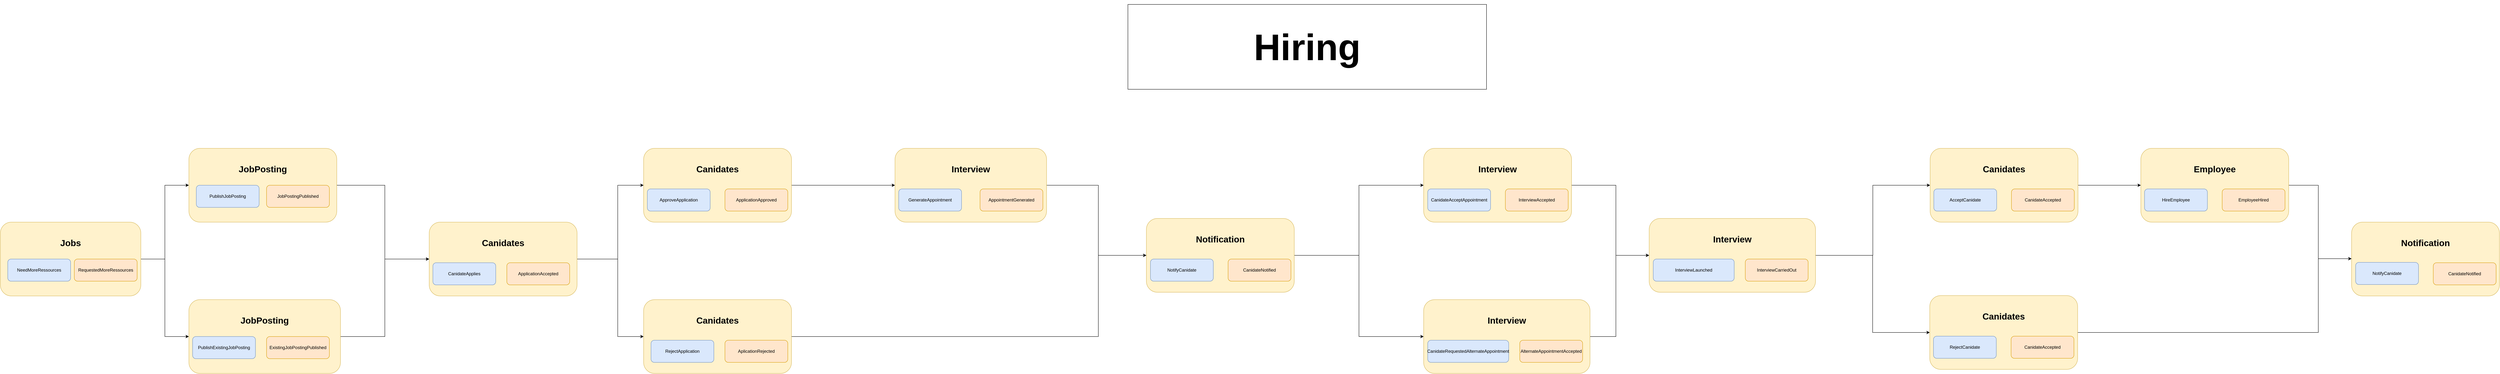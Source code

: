 <mxfile version="20.3.6" type="device"><diagram id="GU2N_Vf82YmYc-pFi1z7" name="Page-1"><mxGraphModel dx="8129" dy="3860" grid="1" gridSize="10" guides="1" tooltips="1" connect="1" arrows="1" fold="1" page="1" pageScale="1" pageWidth="1019" pageHeight="1320" math="0" shadow="0"><root><mxCell id="0"/><mxCell id="1" parent="0"/><mxCell id="E-fhsrGvc28FiKm95FOz-7" style="edgeStyle=orthogonalEdgeStyle;rounded=0;orthogonalLoop=1;jettySize=auto;html=1;" edge="1" parent="1" source="E-fhsrGvc28FiKm95FOz-2" target="E-fhsrGvc28FiKm95FOz-6"><mxGeometry relative="1" as="geometry"/></mxCell><mxCell id="E-fhsrGvc28FiKm95FOz-8" style="edgeStyle=orthogonalEdgeStyle;rounded=0;orthogonalLoop=1;jettySize=auto;html=1;entryX=0;entryY=0.5;entryDx=0;entryDy=0;" edge="1" parent="1" source="E-fhsrGvc28FiKm95FOz-2" target="E-fhsrGvc28FiKm95FOz-9"><mxGeometry relative="1" as="geometry"><mxPoint x="-510" y="1070" as="targetPoint"/></mxGeometry></mxCell><mxCell id="E-fhsrGvc28FiKm95FOz-2" value="&lt;h1&gt;Jobs&lt;/h1&gt;&lt;div&gt;&lt;br&gt;&lt;/div&gt;&lt;div&gt;&lt;br&gt;&lt;/div&gt;&lt;div&gt;&lt;br&gt;&lt;/div&gt;&lt;div&gt;&lt;br&gt;&lt;/div&gt;&lt;div&gt;&lt;br&gt;&lt;/div&gt;&lt;div&gt;&lt;br&gt;&lt;/div&gt;" style="rounded=1;whiteSpace=wrap;html=1;fillColor=#fff2cc;strokeColor=#d6b656;" vertex="1" parent="1"><mxGeometry x="-1000" y="720" width="380" height="200" as="geometry"/></mxCell><mxCell id="E-fhsrGvc28FiKm95FOz-4" value="NeedMoreRessources" style="rounded=1;whiteSpace=wrap;html=1;fillColor=#dae8fc;strokeColor=#6c8ebf;" vertex="1" parent="1"><mxGeometry x="-980" y="820" width="170" height="60" as="geometry"/></mxCell><mxCell id="E-fhsrGvc28FiKm95FOz-5" value="RequestedMoreRessources" style="rounded=1;whiteSpace=wrap;html=1;fillColor=#ffe6cc;strokeColor=#d79b00;" vertex="1" parent="1"><mxGeometry x="-800" y="820" width="170" height="60" as="geometry"/></mxCell><mxCell id="E-fhsrGvc28FiKm95FOz-19" style="edgeStyle=orthogonalEdgeStyle;rounded=0;orthogonalLoop=1;jettySize=auto;html=1;entryX=0;entryY=0.5;entryDx=0;entryDy=0;" edge="1" parent="1" source="E-fhsrGvc28FiKm95FOz-6" target="E-fhsrGvc28FiKm95FOz-18"><mxGeometry relative="1" as="geometry"><Array as="points"><mxPoint x="40" y="620"/><mxPoint x="40" y="820"/></Array></mxGeometry></mxCell><mxCell id="E-fhsrGvc28FiKm95FOz-6" value="&lt;h1&gt;JobPosting&lt;/h1&gt;&lt;div&gt;&lt;br&gt;&lt;/div&gt;&lt;div&gt;&lt;br&gt;&lt;/div&gt;&lt;div&gt;&lt;br&gt;&lt;/div&gt;&lt;div&gt;&lt;br&gt;&lt;/div&gt;&lt;div&gt;&lt;br&gt;&lt;/div&gt;&lt;div&gt;&lt;br&gt;&lt;/div&gt;" style="rounded=1;whiteSpace=wrap;html=1;fillColor=#fff2cc;strokeColor=#d6b656;" vertex="1" parent="1"><mxGeometry x="-490" y="520" width="400" height="200" as="geometry"/></mxCell><mxCell id="E-fhsrGvc28FiKm95FOz-17" style="edgeStyle=orthogonalEdgeStyle;rounded=0;orthogonalLoop=1;jettySize=auto;html=1;entryX=0;entryY=0.5;entryDx=0;entryDy=0;" edge="1" parent="1" source="E-fhsrGvc28FiKm95FOz-9" target="E-fhsrGvc28FiKm95FOz-18"><mxGeometry relative="1" as="geometry"><mxPoint x="140" y="820" as="targetPoint"/><Array as="points"><mxPoint x="40" y="1030"/><mxPoint x="40" y="820"/></Array></mxGeometry></mxCell><mxCell id="E-fhsrGvc28FiKm95FOz-9" value="&lt;h1&gt;JobPosting&lt;/h1&gt;&lt;div&gt;&lt;br&gt;&lt;/div&gt;&lt;div&gt;&lt;br&gt;&lt;/div&gt;&lt;div&gt;&lt;br&gt;&lt;/div&gt;&lt;div&gt;&lt;br&gt;&lt;/div&gt;&lt;div&gt;&lt;br&gt;&lt;/div&gt;&lt;div&gt;&lt;br&gt;&lt;/div&gt;" style="rounded=1;whiteSpace=wrap;html=1;fillColor=#fff2cc;strokeColor=#d6b656;direction=east;" vertex="1" parent="1"><mxGeometry x="-490" y="930" width="410" height="200" as="geometry"/></mxCell><mxCell id="E-fhsrGvc28FiKm95FOz-10" value="PublishExistingJobPosting" style="rounded=1;whiteSpace=wrap;html=1;fillColor=#dae8fc;strokeColor=#6c8ebf;" vertex="1" parent="1"><mxGeometry x="-480" y="1030" width="170" height="60" as="geometry"/></mxCell><mxCell id="E-fhsrGvc28FiKm95FOz-11" value="ExistingJobPostingPublished" style="rounded=1;whiteSpace=wrap;html=1;fillColor=#ffe6cc;strokeColor=#d79b00;" vertex="1" parent="1"><mxGeometry x="-280" y="1030" width="170" height="60" as="geometry"/></mxCell><mxCell id="E-fhsrGvc28FiKm95FOz-13" value="PublishJobPosting" style="rounded=1;whiteSpace=wrap;html=1;fillColor=#dae8fc;strokeColor=#6c8ebf;" vertex="1" parent="1"><mxGeometry x="-470" y="620" width="170" height="60" as="geometry"/></mxCell><mxCell id="E-fhsrGvc28FiKm95FOz-14" value="JobPostingPublished" style="rounded=1;whiteSpace=wrap;html=1;fillColor=#ffe6cc;strokeColor=#d79b00;" vertex="1" parent="1"><mxGeometry x="-280" y="620" width="170" height="60" as="geometry"/></mxCell><mxCell id="E-fhsrGvc28FiKm95FOz-31" style="edgeStyle=orthogonalEdgeStyle;rounded=0;orthogonalLoop=1;jettySize=auto;html=1;entryX=0;entryY=0.5;entryDx=0;entryDy=0;" edge="1" parent="1" source="E-fhsrGvc28FiKm95FOz-18" target="E-fhsrGvc28FiKm95FOz-32"><mxGeometry relative="1" as="geometry"><mxPoint x="670.0" y="600" as="targetPoint"/><Array as="points"><mxPoint x="670" y="820"/><mxPoint x="670" y="620"/></Array></mxGeometry></mxCell><mxCell id="E-fhsrGvc28FiKm95FOz-35" style="edgeStyle=orthogonalEdgeStyle;rounded=0;orthogonalLoop=1;jettySize=auto;html=1;entryX=0;entryY=0.5;entryDx=0;entryDy=0;" edge="1" parent="1" source="E-fhsrGvc28FiKm95FOz-18" target="E-fhsrGvc28FiKm95FOz-34"><mxGeometry relative="1" as="geometry"><Array as="points"><mxPoint x="670" y="820"/><mxPoint x="670" y="1030"/></Array></mxGeometry></mxCell><mxCell id="E-fhsrGvc28FiKm95FOz-18" value="&lt;h1&gt;Canidates&lt;/h1&gt;&lt;div&gt;&lt;br&gt;&lt;/div&gt;&lt;div&gt;&lt;br&gt;&lt;/div&gt;&lt;div&gt;&lt;br&gt;&lt;/div&gt;&lt;div&gt;&lt;br&gt;&lt;/div&gt;&lt;div&gt;&lt;br&gt;&lt;/div&gt;&lt;div&gt;&lt;br&gt;&lt;/div&gt;" style="rounded=1;whiteSpace=wrap;html=1;fillColor=#fff2cc;strokeColor=#d6b656;" vertex="1" parent="1"><mxGeometry x="160" y="720" width="400" height="200" as="geometry"/></mxCell><mxCell id="E-fhsrGvc28FiKm95FOz-20" value="CanidateApplies" style="rounded=1;whiteSpace=wrap;html=1;fillColor=#dae8fc;strokeColor=#6c8ebf;" vertex="1" parent="1"><mxGeometry x="170" y="830" width="170" height="60" as="geometry"/></mxCell><mxCell id="E-fhsrGvc28FiKm95FOz-21" value="ApplicationAccepted" style="rounded=1;whiteSpace=wrap;html=1;fillColor=#ffe6cc;strokeColor=#d79b00;" vertex="1" parent="1"><mxGeometry x="370" y="830" width="170" height="60" as="geometry"/></mxCell><mxCell id="E-fhsrGvc28FiKm95FOz-57" style="edgeStyle=orthogonalEdgeStyle;rounded=0;orthogonalLoop=1;jettySize=auto;html=1;entryX=0;entryY=0.5;entryDx=0;entryDy=0;" edge="1" parent="1" source="E-fhsrGvc28FiKm95FOz-25" target="E-fhsrGvc28FiKm95FOz-54"><mxGeometry relative="1" as="geometry"/></mxCell><mxCell id="E-fhsrGvc28FiKm95FOz-61" style="edgeStyle=orthogonalEdgeStyle;rounded=0;orthogonalLoop=1;jettySize=auto;html=1;entryX=0;entryY=0.5;entryDx=0;entryDy=0;" edge="1" parent="1" source="E-fhsrGvc28FiKm95FOz-25" target="E-fhsrGvc28FiKm95FOz-58"><mxGeometry relative="1" as="geometry"/></mxCell><mxCell id="E-fhsrGvc28FiKm95FOz-25" value="&lt;h1&gt;Notification&lt;/h1&gt;&lt;div&gt;&lt;br&gt;&lt;/div&gt;&lt;div&gt;&lt;br&gt;&lt;/div&gt;&lt;div&gt;&lt;br&gt;&lt;/div&gt;&lt;div&gt;&lt;br&gt;&lt;/div&gt;&lt;div&gt;&lt;br&gt;&lt;/div&gt;&lt;div&gt;&lt;br&gt;&lt;/div&gt;" style="rounded=1;whiteSpace=wrap;html=1;fillColor=#fff2cc;strokeColor=#d6b656;" vertex="1" parent="1"><mxGeometry x="2100" y="710" width="400" height="200" as="geometry"/></mxCell><mxCell id="E-fhsrGvc28FiKm95FOz-27" value="NotifyCanidate" style="rounded=1;whiteSpace=wrap;html=1;fillColor=#dae8fc;strokeColor=#6c8ebf;" vertex="1" parent="1"><mxGeometry x="2111" y="820" width="170" height="60" as="geometry"/></mxCell><mxCell id="E-fhsrGvc28FiKm95FOz-30" value="CanidateNotified" style="rounded=1;whiteSpace=wrap;html=1;fillColor=#ffe6cc;strokeColor=#d79b00;" vertex="1" parent="1"><mxGeometry x="2321" y="820" width="170" height="60" as="geometry"/></mxCell><mxCell id="E-fhsrGvc28FiKm95FOz-40" style="edgeStyle=orthogonalEdgeStyle;rounded=0;orthogonalLoop=1;jettySize=auto;html=1;" edge="1" parent="1" source="E-fhsrGvc28FiKm95FOz-32"><mxGeometry relative="1" as="geometry"><mxPoint x="1420" y="620" as="targetPoint"/></mxGeometry></mxCell><mxCell id="E-fhsrGvc28FiKm95FOz-32" value="&lt;h1&gt;Canidates&lt;/h1&gt;&lt;div&gt;&lt;br&gt;&lt;/div&gt;&lt;div&gt;&lt;br&gt;&lt;/div&gt;&lt;div&gt;&lt;br&gt;&lt;/div&gt;&lt;div&gt;&lt;br&gt;&lt;/div&gt;&lt;div&gt;&lt;br&gt;&lt;/div&gt;&lt;div&gt;&lt;br&gt;&lt;/div&gt;" style="rounded=1;whiteSpace=wrap;html=1;fillColor=#fff2cc;strokeColor=#d6b656;" vertex="1" parent="1"><mxGeometry x="740" y="520" width="400" height="200" as="geometry"/></mxCell><mxCell id="E-fhsrGvc28FiKm95FOz-50" style="edgeStyle=orthogonalEdgeStyle;rounded=0;orthogonalLoop=1;jettySize=auto;html=1;entryX=0;entryY=0.5;entryDx=0;entryDy=0;" edge="1" parent="1" source="E-fhsrGvc28FiKm95FOz-34" target="E-fhsrGvc28FiKm95FOz-25"><mxGeometry relative="1" as="geometry"><Array as="points"><mxPoint x="1970" y="1030"/><mxPoint x="1970" y="810"/></Array></mxGeometry></mxCell><mxCell id="E-fhsrGvc28FiKm95FOz-34" value="&lt;h1&gt;Canidates&lt;/h1&gt;&lt;div&gt;&lt;br&gt;&lt;/div&gt;&lt;div&gt;&lt;br&gt;&lt;/div&gt;&lt;div&gt;&lt;br&gt;&lt;/div&gt;&lt;div&gt;&lt;br&gt;&lt;/div&gt;&lt;div&gt;&lt;br&gt;&lt;/div&gt;&lt;div&gt;&lt;br&gt;&lt;/div&gt;" style="rounded=1;whiteSpace=wrap;html=1;fillColor=#fff2cc;strokeColor=#d6b656;" vertex="1" parent="1"><mxGeometry x="740" y="930" width="400" height="200" as="geometry"/></mxCell><mxCell id="E-fhsrGvc28FiKm95FOz-36" value="ApproveApplication" style="rounded=1;whiteSpace=wrap;html=1;fillColor=#dae8fc;strokeColor=#6c8ebf;" vertex="1" parent="1"><mxGeometry x="750" y="630" width="170" height="60" as="geometry"/></mxCell><mxCell id="E-fhsrGvc28FiKm95FOz-37" value="ApplicationApproved" style="rounded=1;whiteSpace=wrap;html=1;fillColor=#ffe6cc;strokeColor=#d79b00;" vertex="1" parent="1"><mxGeometry x="960" y="630" width="170" height="60" as="geometry"/></mxCell><mxCell id="E-fhsrGvc28FiKm95FOz-38" value="RejectApplication" style="rounded=1;whiteSpace=wrap;html=1;fillColor=#dae8fc;strokeColor=#6c8ebf;" vertex="1" parent="1"><mxGeometry x="760" y="1040" width="170" height="60" as="geometry"/></mxCell><mxCell id="E-fhsrGvc28FiKm95FOz-39" value="AplicationRejected" style="rounded=1;whiteSpace=wrap;html=1;fillColor=#ffe6cc;strokeColor=#d79b00;" vertex="1" parent="1"><mxGeometry x="960" y="1040" width="170" height="60" as="geometry"/></mxCell><mxCell id="E-fhsrGvc28FiKm95FOz-51" style="edgeStyle=orthogonalEdgeStyle;rounded=0;orthogonalLoop=1;jettySize=auto;html=1;entryX=0;entryY=0.5;entryDx=0;entryDy=0;" edge="1" parent="1" source="E-fhsrGvc28FiKm95FOz-42" target="E-fhsrGvc28FiKm95FOz-25"><mxGeometry relative="1" as="geometry"><Array as="points"><mxPoint x="1970" y="620"/><mxPoint x="1970" y="810"/></Array></mxGeometry></mxCell><mxCell id="E-fhsrGvc28FiKm95FOz-42" value="&lt;h1&gt;Interview&lt;/h1&gt;&lt;div&gt;&lt;br&gt;&lt;/div&gt;&lt;div&gt;&lt;br&gt;&lt;/div&gt;&lt;div&gt;&lt;br&gt;&lt;/div&gt;&lt;div&gt;&lt;br&gt;&lt;/div&gt;&lt;div&gt;&lt;br&gt;&lt;/div&gt;&lt;div&gt;&lt;br&gt;&lt;/div&gt;" style="rounded=1;whiteSpace=wrap;html=1;fillColor=#fff2cc;strokeColor=#d6b656;" vertex="1" parent="1"><mxGeometry x="1420" y="520" width="410" height="200" as="geometry"/></mxCell><mxCell id="E-fhsrGvc28FiKm95FOz-45" value="GenerateAppointment" style="rounded=1;whiteSpace=wrap;html=1;fillColor=#dae8fc;strokeColor=#6c8ebf;" vertex="1" parent="1"><mxGeometry x="1430" y="630" width="170" height="60" as="geometry"/></mxCell><mxCell id="E-fhsrGvc28FiKm95FOz-46" value="AppointmentGenerated" style="rounded=1;whiteSpace=wrap;html=1;fillColor=#ffe6cc;strokeColor=#d79b00;" vertex="1" parent="1"><mxGeometry x="1650" y="630" width="170" height="60" as="geometry"/></mxCell><mxCell id="E-fhsrGvc28FiKm95FOz-66" style="edgeStyle=orthogonalEdgeStyle;rounded=0;orthogonalLoop=1;jettySize=auto;html=1;entryX=0;entryY=0.5;entryDx=0;entryDy=0;" edge="1" parent="1" source="E-fhsrGvc28FiKm95FOz-54" target="E-fhsrGvc28FiKm95FOz-63"><mxGeometry relative="1" as="geometry"><Array as="points"><mxPoint x="3370" y="620"/><mxPoint x="3370" y="810"/></Array></mxGeometry></mxCell><mxCell id="E-fhsrGvc28FiKm95FOz-54" value="&lt;h1&gt;Interview&lt;/h1&gt;&lt;div&gt;&lt;br&gt;&lt;/div&gt;&lt;div&gt;&lt;br&gt;&lt;/div&gt;&lt;div&gt;&lt;br&gt;&lt;/div&gt;&lt;div&gt;&lt;br&gt;&lt;/div&gt;&lt;div&gt;&lt;br&gt;&lt;/div&gt;&lt;div&gt;&lt;br&gt;&lt;/div&gt;" style="rounded=1;whiteSpace=wrap;html=1;fillColor=#fff2cc;strokeColor=#d6b656;" vertex="1" parent="1"><mxGeometry x="2850" y="520" width="400" height="200" as="geometry"/></mxCell><mxCell id="E-fhsrGvc28FiKm95FOz-55" value="CanidateAcceptAppointment" style="rounded=1;whiteSpace=wrap;html=1;fillColor=#dae8fc;strokeColor=#6c8ebf;" vertex="1" parent="1"><mxGeometry x="2861" y="630" width="170" height="60" as="geometry"/></mxCell><mxCell id="E-fhsrGvc28FiKm95FOz-56" value="InterviewAccepted" style="rounded=1;whiteSpace=wrap;html=1;fillColor=#ffe6cc;strokeColor=#d79b00;" vertex="1" parent="1"><mxGeometry x="3071" y="630" width="170" height="60" as="geometry"/></mxCell><mxCell id="E-fhsrGvc28FiKm95FOz-67" style="edgeStyle=orthogonalEdgeStyle;rounded=0;orthogonalLoop=1;jettySize=auto;html=1;entryX=0;entryY=0.5;entryDx=0;entryDy=0;" edge="1" parent="1" source="E-fhsrGvc28FiKm95FOz-58" target="E-fhsrGvc28FiKm95FOz-63"><mxGeometry relative="1" as="geometry"><Array as="points"><mxPoint x="3370" y="1030"/><mxPoint x="3370" y="810"/></Array></mxGeometry></mxCell><mxCell id="E-fhsrGvc28FiKm95FOz-58" value="&lt;h1&gt;Interview&lt;/h1&gt;&lt;div&gt;&lt;br&gt;&lt;/div&gt;&lt;div&gt;&lt;br&gt;&lt;/div&gt;&lt;div&gt;&lt;br&gt;&lt;/div&gt;&lt;div&gt;&lt;br&gt;&lt;/div&gt;&lt;div&gt;&lt;br&gt;&lt;/div&gt;&lt;div&gt;&lt;br&gt;&lt;/div&gt;" style="rounded=1;whiteSpace=wrap;html=1;fillColor=#fff2cc;strokeColor=#d6b656;" vertex="1" parent="1"><mxGeometry x="2850" y="930" width="450" height="200" as="geometry"/></mxCell><mxCell id="E-fhsrGvc28FiKm95FOz-59" value="CanidateRequestedAlternateAppointment" style="rounded=1;whiteSpace=wrap;html=1;fillColor=#dae8fc;strokeColor=#6c8ebf;" vertex="1" parent="1"><mxGeometry x="2861" y="1040" width="219" height="60" as="geometry"/></mxCell><mxCell id="E-fhsrGvc28FiKm95FOz-60" value="AlternateAppointmentAccepted" style="rounded=1;whiteSpace=wrap;html=1;fillColor=#ffe6cc;strokeColor=#d79b00;" vertex="1" parent="1"><mxGeometry x="3110" y="1040" width="170" height="60" as="geometry"/></mxCell><mxCell id="E-fhsrGvc28FiKm95FOz-79" style="edgeStyle=orthogonalEdgeStyle;rounded=0;orthogonalLoop=1;jettySize=auto;html=1;entryX=0;entryY=0.5;entryDx=0;entryDy=0;" edge="1" parent="1" source="E-fhsrGvc28FiKm95FOz-63" target="E-fhsrGvc28FiKm95FOz-76"><mxGeometry relative="1" as="geometry"/></mxCell><mxCell id="E-fhsrGvc28FiKm95FOz-80" style="edgeStyle=orthogonalEdgeStyle;rounded=0;orthogonalLoop=1;jettySize=auto;html=1;" edge="1" parent="1" source="E-fhsrGvc28FiKm95FOz-63" target="E-fhsrGvc28FiKm95FOz-73"><mxGeometry relative="1" as="geometry"/></mxCell><mxCell id="E-fhsrGvc28FiKm95FOz-63" value="&lt;h1&gt;Interview&lt;/h1&gt;&lt;div&gt;&lt;br&gt;&lt;/div&gt;&lt;div&gt;&lt;br&gt;&lt;/div&gt;&lt;div&gt;&lt;br&gt;&lt;/div&gt;&lt;div&gt;&lt;br&gt;&lt;/div&gt;&lt;div&gt;&lt;br&gt;&lt;/div&gt;&lt;div&gt;&lt;br&gt;&lt;/div&gt;" style="rounded=1;whiteSpace=wrap;html=1;fillColor=#fff2cc;strokeColor=#d6b656;" vertex="1" parent="1"><mxGeometry x="3460" y="710" width="450" height="200" as="geometry"/></mxCell><mxCell id="E-fhsrGvc28FiKm95FOz-64" value="InterviewLaunched" style="rounded=1;whiteSpace=wrap;html=1;fillColor=#dae8fc;strokeColor=#6c8ebf;" vertex="1" parent="1"><mxGeometry x="3471" y="820" width="219" height="60" as="geometry"/></mxCell><mxCell id="E-fhsrGvc28FiKm95FOz-65" value="InterviewCarriedOut" style="rounded=1;whiteSpace=wrap;html=1;fillColor=#ffe6cc;strokeColor=#d79b00;" vertex="1" parent="1"><mxGeometry x="3720" y="820" width="170" height="60" as="geometry"/></mxCell><mxCell id="E-fhsrGvc28FiKm95FOz-81" style="edgeStyle=orthogonalEdgeStyle;rounded=0;orthogonalLoop=1;jettySize=auto;html=1;" edge="1" parent="1" source="E-fhsrGvc28FiKm95FOz-73"><mxGeometry relative="1" as="geometry"><mxPoint x="4790.0" y="620" as="targetPoint"/></mxGeometry></mxCell><mxCell id="E-fhsrGvc28FiKm95FOz-73" value="&lt;h1&gt;Canidates&lt;/h1&gt;&lt;div&gt;&lt;br&gt;&lt;/div&gt;&lt;div&gt;&lt;br&gt;&lt;/div&gt;&lt;div&gt;&lt;br&gt;&lt;/div&gt;&lt;div&gt;&lt;br&gt;&lt;/div&gt;&lt;div&gt;&lt;br&gt;&lt;/div&gt;&lt;div&gt;&lt;br&gt;&lt;/div&gt;" style="rounded=1;whiteSpace=wrap;html=1;fillColor=#fff2cc;strokeColor=#d6b656;" vertex="1" parent="1"><mxGeometry x="4220" y="520" width="400" height="200" as="geometry"/></mxCell><mxCell id="E-fhsrGvc28FiKm95FOz-74" value="AcceptCanidate" style="rounded=1;whiteSpace=wrap;html=1;fillColor=#dae8fc;strokeColor=#6c8ebf;" vertex="1" parent="1"><mxGeometry x="4230" y="630" width="170" height="60" as="geometry"/></mxCell><mxCell id="E-fhsrGvc28FiKm95FOz-75" value="CanidateAccepted" style="rounded=1;whiteSpace=wrap;html=1;fillColor=#ffe6cc;strokeColor=#d79b00;" vertex="1" parent="1"><mxGeometry x="4440" y="630" width="170" height="60" as="geometry"/></mxCell><mxCell id="E-fhsrGvc28FiKm95FOz-91" style="edgeStyle=orthogonalEdgeStyle;rounded=0;orthogonalLoop=1;jettySize=auto;html=1;entryX=0;entryY=0.5;entryDx=0;entryDy=0;" edge="1" parent="1" source="E-fhsrGvc28FiKm95FOz-76"><mxGeometry relative="1" as="geometry"><mxPoint x="5360" y="819" as="targetPoint"/><Array as="points"><mxPoint x="5270" y="1019"/><mxPoint x="5270" y="819"/></Array></mxGeometry></mxCell><mxCell id="E-fhsrGvc28FiKm95FOz-76" value="&lt;h1&gt;Canidates&lt;/h1&gt;&lt;div&gt;&lt;br&gt;&lt;/div&gt;&lt;div&gt;&lt;br&gt;&lt;/div&gt;&lt;div&gt;&lt;br&gt;&lt;/div&gt;&lt;div&gt;&lt;br&gt;&lt;/div&gt;&lt;div&gt;&lt;br&gt;&lt;/div&gt;&lt;div&gt;&lt;br&gt;&lt;/div&gt;" style="rounded=1;whiteSpace=wrap;html=1;fillColor=#fff2cc;strokeColor=#d6b656;" vertex="1" parent="1"><mxGeometry x="4219" y="919" width="400" height="200" as="geometry"/></mxCell><mxCell id="E-fhsrGvc28FiKm95FOz-77" value="RejectCanidate" style="rounded=1;whiteSpace=wrap;html=1;fillColor=#dae8fc;strokeColor=#6c8ebf;" vertex="1" parent="1"><mxGeometry x="4229" y="1029" width="170" height="60" as="geometry"/></mxCell><mxCell id="E-fhsrGvc28FiKm95FOz-78" value="CanidateAccepted" style="rounded=1;whiteSpace=wrap;html=1;fillColor=#ffe6cc;strokeColor=#d79b00;" vertex="1" parent="1"><mxGeometry x="4439" y="1029" width="170" height="60" as="geometry"/></mxCell><mxCell id="E-fhsrGvc28FiKm95FOz-92" style="edgeStyle=orthogonalEdgeStyle;rounded=0;orthogonalLoop=1;jettySize=auto;html=1;" edge="1" parent="1" source="E-fhsrGvc28FiKm95FOz-85"><mxGeometry relative="1" as="geometry"><mxPoint x="5360" y="819.0" as="targetPoint"/><Array as="points"><mxPoint x="5270" y="620"/><mxPoint x="5270" y="819"/></Array></mxGeometry></mxCell><mxCell id="E-fhsrGvc28FiKm95FOz-85" value="&lt;h1&gt;Employee&lt;/h1&gt;&lt;div&gt;&lt;br&gt;&lt;/div&gt;&lt;div&gt;&lt;br&gt;&lt;/div&gt;&lt;div&gt;&lt;br&gt;&lt;/div&gt;&lt;div&gt;&lt;br&gt;&lt;/div&gt;&lt;div&gt;&lt;br&gt;&lt;/div&gt;&lt;div&gt;&lt;br&gt;&lt;/div&gt;" style="rounded=1;whiteSpace=wrap;html=1;fillColor=#fff2cc;strokeColor=#d6b656;" vertex="1" parent="1"><mxGeometry x="4790" y="520" width="400" height="200" as="geometry"/></mxCell><mxCell id="E-fhsrGvc28FiKm95FOz-86" value="HireEmployee" style="rounded=1;whiteSpace=wrap;html=1;fillColor=#dae8fc;strokeColor=#6c8ebf;" vertex="1" parent="1"><mxGeometry x="4800" y="630" width="170" height="60" as="geometry"/></mxCell><mxCell id="E-fhsrGvc28FiKm95FOz-87" value="EmployeeHired" style="rounded=1;whiteSpace=wrap;html=1;fillColor=#ffe6cc;strokeColor=#d79b00;" vertex="1" parent="1"><mxGeometry x="5010" y="630" width="170" height="60" as="geometry"/></mxCell><mxCell id="E-fhsrGvc28FiKm95FOz-88" value="&lt;h1&gt;Notification&lt;/h1&gt;&lt;div&gt;&lt;br&gt;&lt;/div&gt;&lt;div&gt;&lt;br&gt;&lt;/div&gt;&lt;div&gt;&lt;br&gt;&lt;/div&gt;&lt;div&gt;&lt;br&gt;&lt;/div&gt;&lt;div&gt;&lt;br&gt;&lt;/div&gt;&lt;div&gt;&lt;br&gt;&lt;/div&gt;" style="rounded=1;whiteSpace=wrap;html=1;fillColor=#fff2cc;strokeColor=#d6b656;" vertex="1" parent="1"><mxGeometry x="5360" y="720" width="400" height="200" as="geometry"/></mxCell><mxCell id="E-fhsrGvc28FiKm95FOz-89" value="NotifyCanidate" style="rounded=1;whiteSpace=wrap;html=1;fillColor=#dae8fc;strokeColor=#6c8ebf;" vertex="1" parent="1"><mxGeometry x="5371" y="829" width="170" height="60" as="geometry"/></mxCell><mxCell id="E-fhsrGvc28FiKm95FOz-90" value="CanidateNotified" style="rounded=1;whiteSpace=wrap;html=1;fillColor=#ffe6cc;strokeColor=#d79b00;" vertex="1" parent="1"><mxGeometry x="5581" y="830" width="170" height="60" as="geometry"/></mxCell><mxCell id="E-fhsrGvc28FiKm95FOz-93" value="&lt;h1 style=&quot;font-size: 100px;&quot;&gt;Hiring&lt;/h1&gt;" style="rounded=0;whiteSpace=wrap;html=1;" vertex="1" parent="1"><mxGeometry x="2050" y="130" width="970" height="230" as="geometry"/></mxCell></root></mxGraphModel></diagram></mxfile>